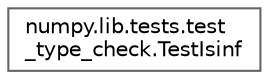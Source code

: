 digraph "Graphical Class Hierarchy"
{
 // LATEX_PDF_SIZE
  bgcolor="transparent";
  edge [fontname=Helvetica,fontsize=10,labelfontname=Helvetica,labelfontsize=10];
  node [fontname=Helvetica,fontsize=10,shape=box,height=0.2,width=0.4];
  rankdir="LR";
  Node0 [id="Node000000",label="numpy.lib.tests.test\l_type_check.TestIsinf",height=0.2,width=0.4,color="grey40", fillcolor="white", style="filled",URL="$dd/d42/classnumpy_1_1lib_1_1tests_1_1test__type__check_1_1TestIsinf.html",tooltip=" "];
}
